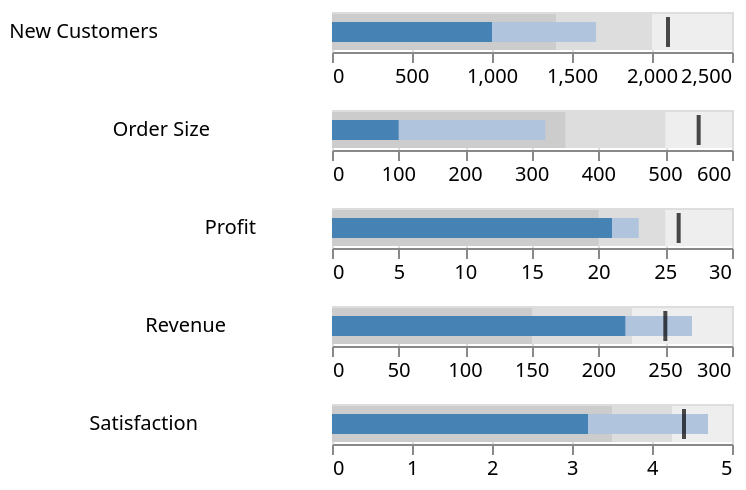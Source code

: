 {
  "$schema": "https://vega.github.io/schema/vega-lite/v5.json",
  "data": {
    "values": [
      {"title":"Revenue", "subtitle":"US$, in thousands", "ranges":[150,225,300],"measures":[220,270],"markers":[250]},
      {"title":"Profit", "subtitle":"%", "ranges":[20,25,30],"measures":[21,23],"markers":[26]},
      {"title":"Order Size", "subtitle":"US$, average", "ranges":[350,500,600],"measures":[100,320],"markers":[550]},
      {"title":"New Customers", "subtitle":"count", "ranges":[1400,2000,2500],"measures":[1000,1650],"markers":[2100]},
      {"title":"Satisfaction", "subtitle":"out of 5", "ranges":[3.5,4.25,5],"measures":[3.2,4.7],"markers":[4.4]}
    ]
  },
  "facet": {
    "row": {
      "field": "title", "type": "ordinal",
      "header": {"labelAngle": 0, "title": ""}
    }
  },
  "spacing": 10,
  "spec": {
    "encoding": {
      "x": {
        "type": "quantitative",
        "scale": {"nice": false},
        "title": null
      }
    },
    "layer": [{
      "mark": {"type": "bar", "color": "#eee"},
      "encoding": {"x": {"field": "ranges[2]"}}
    },{
      "mark": {"type": "bar", "color": "#ddd"},
      "encoding": {"x": {"field": "ranges[1]"}}
    },{
      "mark": {"type": "bar", "color": "#ccc"},
      "encoding": {"x": {"field": "ranges[0]"}}
    },{
      "mark": {"type": "bar", "color": "lightsteelblue", "size": 10},
      "encoding": {"x": {"field": "measures[1]"}}
    },{
      "mark": {"type": "bar", "color": "steelblue", "size": 10},
      "encoding": {"x": {"field": "measures[0]"}}
    },{
      "mark": {"type": "tick", "color": "black"},
      "encoding": {"x": {"field": "markers[0]"}}
    }]
  },
  "resolve": {"scale": {"x": "independent"}},
  "config": {"tick": {"thickness": 2}}
}
